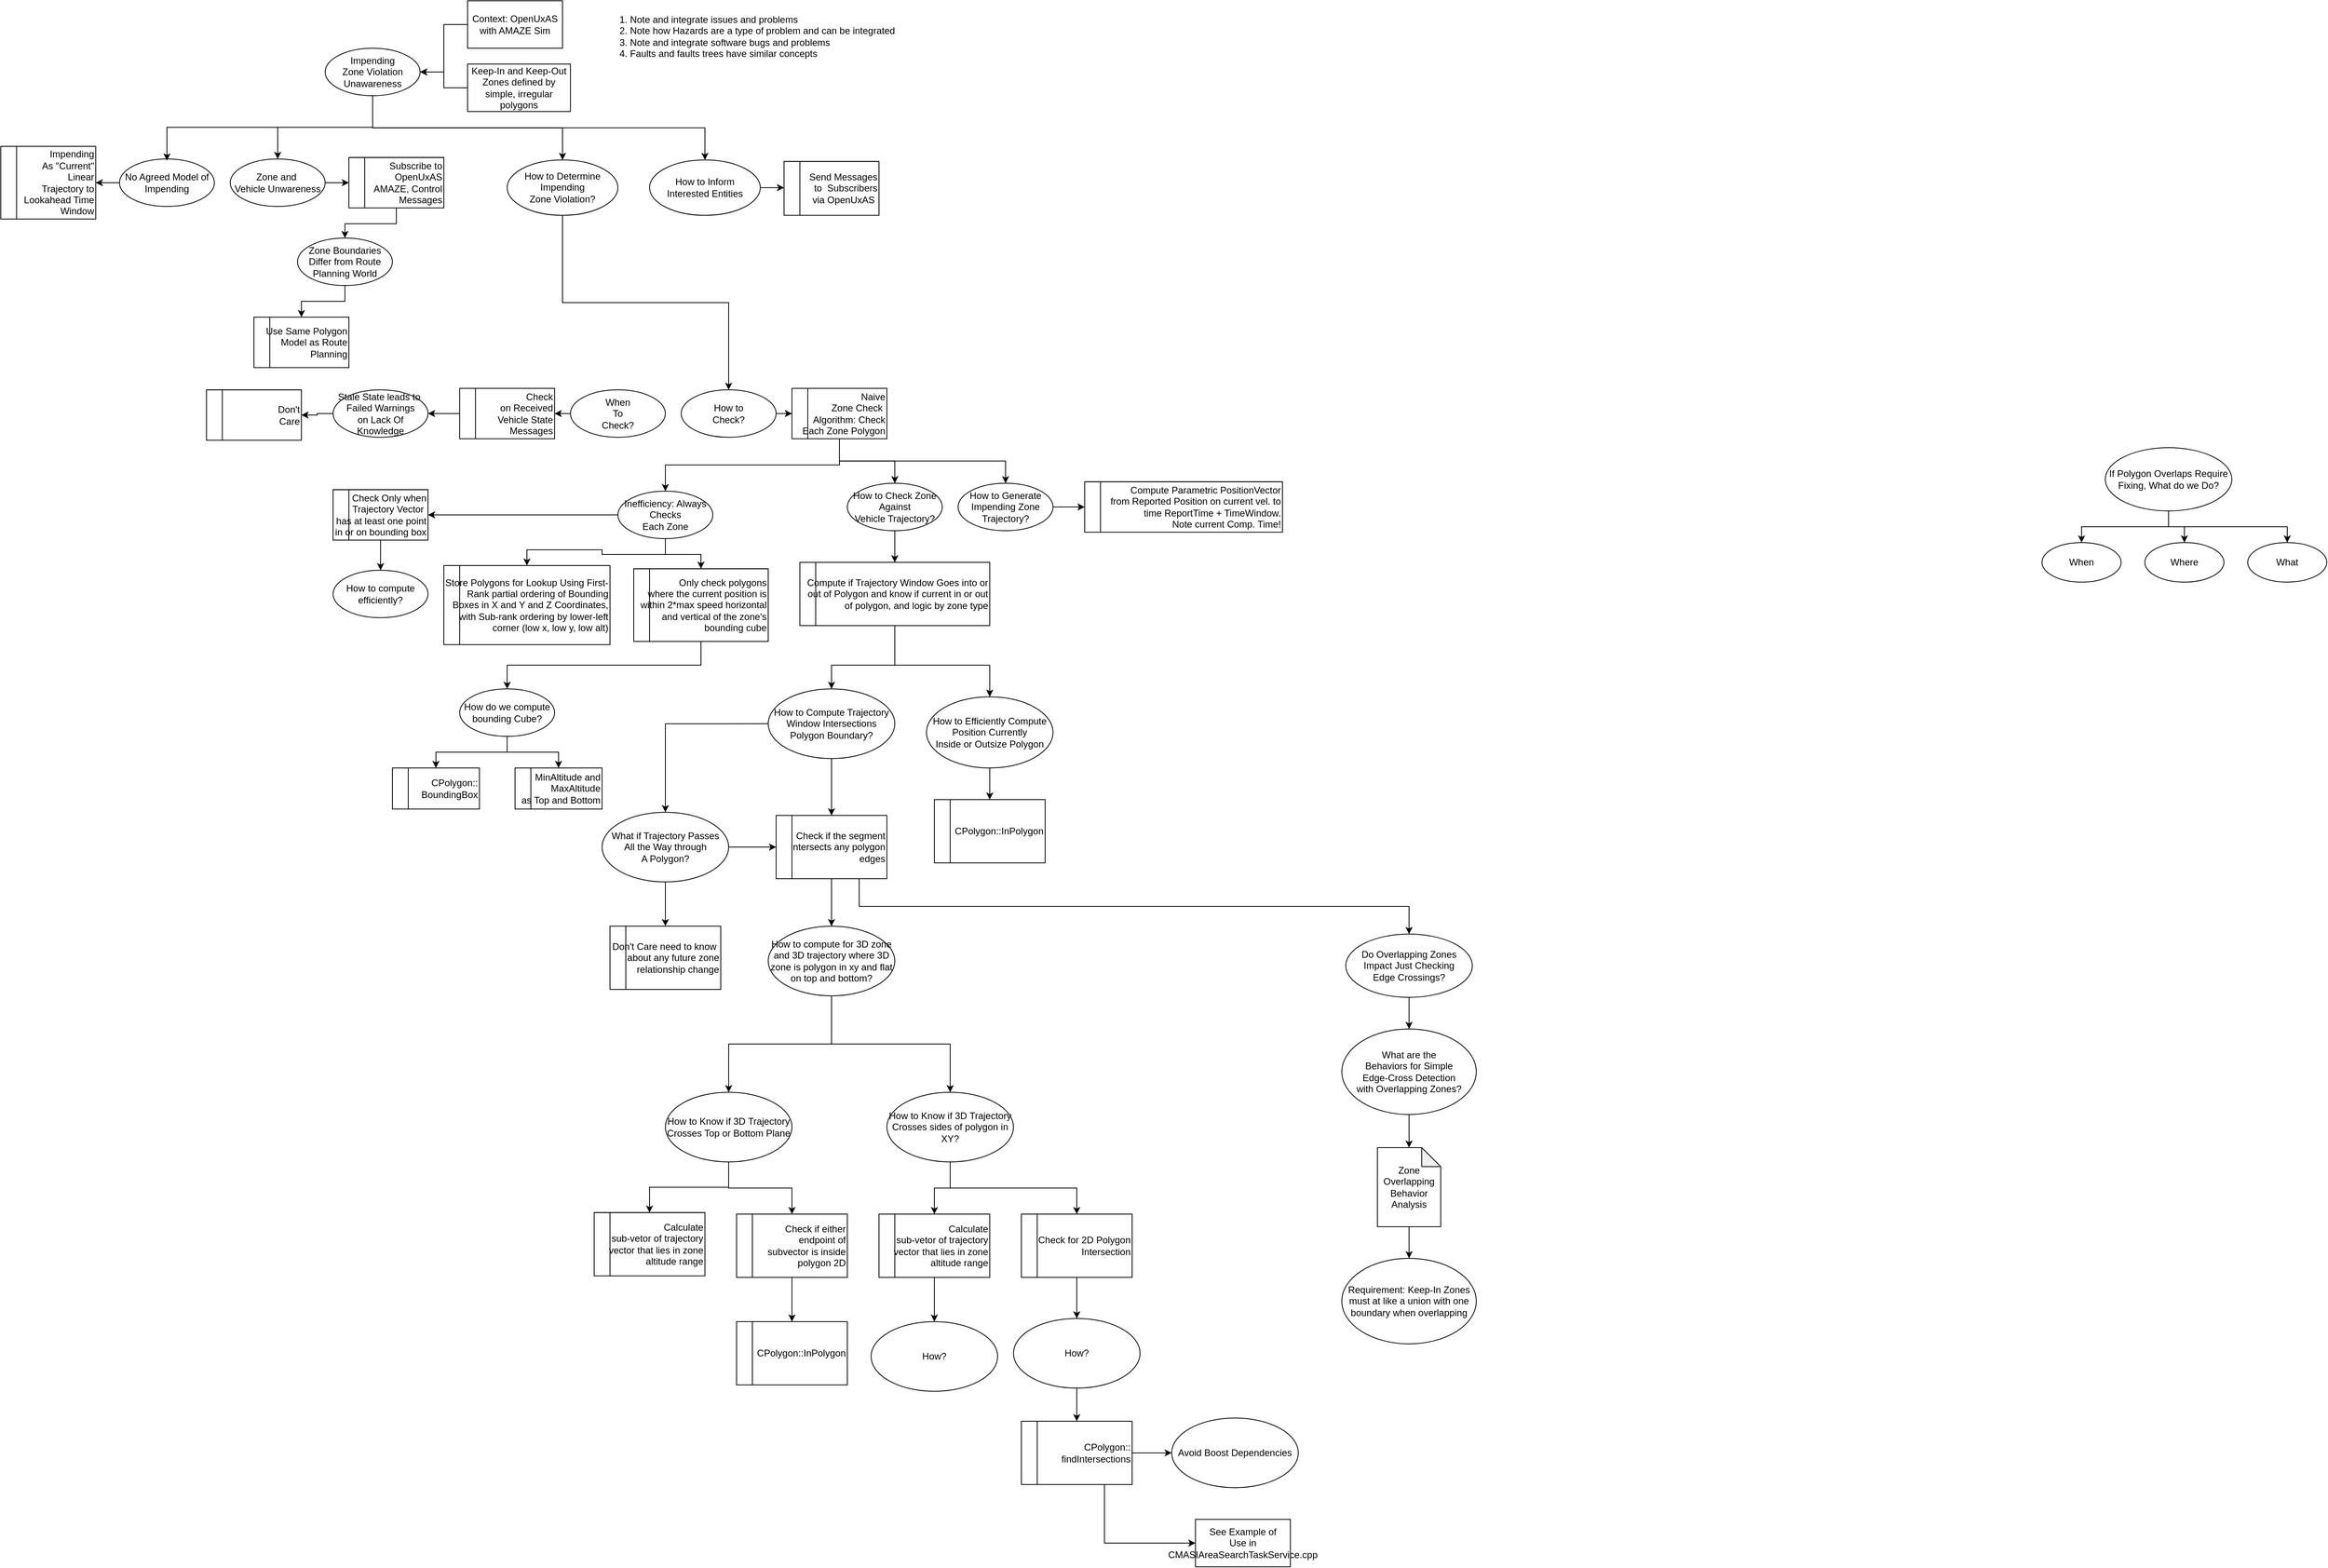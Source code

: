 <mxfile version="23.0.2" type="device">
  <diagram name="Page-1" id="bUUqg679XfmgL5BK57HB">
    <mxGraphModel dx="4400" dy="3060" grid="1" gridSize="10" guides="1" tooltips="1" connect="1" arrows="1" fold="1" page="1" pageScale="1" pageWidth="1600" pageHeight="1200" math="0" shadow="0">
      <root>
        <mxCell id="0" />
        <mxCell id="1" parent="0" />
        <mxCell id="DVeMuobm-aGxhQHQA0kC-29" style="edgeStyle=orthogonalEdgeStyle;rounded=0;orthogonalLoop=1;jettySize=auto;html=1;exitX=0.5;exitY=1;exitDx=0;exitDy=0;" edge="1" parent="1" source="DVeMuobm-aGxhQHQA0kC-1" target="DVeMuobm-aGxhQHQA0kC-4">
          <mxGeometry relative="1" as="geometry" />
        </mxCell>
        <mxCell id="DVeMuobm-aGxhQHQA0kC-30" style="edgeStyle=orthogonalEdgeStyle;rounded=0;orthogonalLoop=1;jettySize=auto;html=1;exitX=0.5;exitY=1;exitDx=0;exitDy=0;entryX=0.5;entryY=0;entryDx=0;entryDy=0;" edge="1" parent="1" source="DVeMuobm-aGxhQHQA0kC-1" target="DVeMuobm-aGxhQHQA0kC-8">
          <mxGeometry relative="1" as="geometry" />
        </mxCell>
        <mxCell id="DVeMuobm-aGxhQHQA0kC-38" style="edgeStyle=orthogonalEdgeStyle;rounded=0;orthogonalLoop=1;jettySize=auto;html=1;exitX=0.5;exitY=1;exitDx=0;exitDy=0;" edge="1" parent="1" source="DVeMuobm-aGxhQHQA0kC-1" target="DVeMuobm-aGxhQHQA0kC-36">
          <mxGeometry relative="1" as="geometry" />
        </mxCell>
        <mxCell id="DVeMuobm-aGxhQHQA0kC-1" value="Impending&lt;br&gt;Zone Violation&lt;br&gt;Unawareness" style="ellipse;whiteSpace=wrap;html=1;" vertex="1" parent="1">
          <mxGeometry x="460" y="140" width="120" height="60" as="geometry" />
        </mxCell>
        <mxCell id="DVeMuobm-aGxhQHQA0kC-109" style="edgeStyle=orthogonalEdgeStyle;rounded=0;orthogonalLoop=1;jettySize=auto;html=1;exitX=0;exitY=0.5;exitDx=0;exitDy=0;entryX=1;entryY=0.5;entryDx=0;entryDy=0;" edge="1" parent="1" source="DVeMuobm-aGxhQHQA0kC-2" target="DVeMuobm-aGxhQHQA0kC-108">
          <mxGeometry relative="1" as="geometry" />
        </mxCell>
        <mxCell id="DVeMuobm-aGxhQHQA0kC-113" style="edgeStyle=orthogonalEdgeStyle;rounded=0;orthogonalLoop=1;jettySize=auto;html=1;exitX=0.5;exitY=1;exitDx=0;exitDy=0;" edge="1" parent="1" source="DVeMuobm-aGxhQHQA0kC-2" target="DVeMuobm-aGxhQHQA0kC-112">
          <mxGeometry relative="1" as="geometry" />
        </mxCell>
        <mxCell id="DVeMuobm-aGxhQHQA0kC-121" style="edgeStyle=orthogonalEdgeStyle;rounded=0;orthogonalLoop=1;jettySize=auto;html=1;exitX=0.5;exitY=1;exitDx=0;exitDy=0;entryX=0.5;entryY=0;entryDx=0;entryDy=0;" edge="1" parent="1" source="DVeMuobm-aGxhQHQA0kC-2" target="DVeMuobm-aGxhQHQA0kC-114">
          <mxGeometry relative="1" as="geometry" />
        </mxCell>
        <mxCell id="DVeMuobm-aGxhQHQA0kC-2" value="Inefficiency: Always Checks&lt;br&gt;Each Zone" style="ellipse;whiteSpace=wrap;html=1;" vertex="1" parent="1">
          <mxGeometry x="830" y="700" width="120" height="60" as="geometry" />
        </mxCell>
        <mxCell id="DVeMuobm-aGxhQHQA0kC-28" style="edgeStyle=orthogonalEdgeStyle;rounded=0;orthogonalLoop=1;jettySize=auto;html=1;exitX=1;exitY=0.5;exitDx=0;exitDy=0;" edge="1" parent="1" source="DVeMuobm-aGxhQHQA0kC-4" target="DVeMuobm-aGxhQHQA0kC-27">
          <mxGeometry relative="1" as="geometry" />
        </mxCell>
        <mxCell id="DVeMuobm-aGxhQHQA0kC-4" value="Zone and&amp;nbsp;&lt;br&gt;Vehicle Unwareness" style="ellipse;whiteSpace=wrap;html=1;" vertex="1" parent="1">
          <mxGeometry x="340" y="280" width="120" height="60" as="geometry" />
        </mxCell>
        <mxCell id="DVeMuobm-aGxhQHQA0kC-35" style="edgeStyle=orthogonalEdgeStyle;rounded=0;orthogonalLoop=1;jettySize=auto;html=1;exitX=0;exitY=0.5;exitDx=0;exitDy=0;entryX=1;entryY=0.5;entryDx=0;entryDy=0;" edge="1" parent="1" source="DVeMuobm-aGxhQHQA0kC-7" target="DVeMuobm-aGxhQHQA0kC-34">
          <mxGeometry relative="1" as="geometry" />
        </mxCell>
        <mxCell id="DVeMuobm-aGxhQHQA0kC-7" value="When&lt;br&gt;To&lt;br&gt;Check?" style="ellipse;whiteSpace=wrap;html=1;" vertex="1" parent="1">
          <mxGeometry x="770" y="571.88" width="120" height="60" as="geometry" />
        </mxCell>
        <mxCell id="DVeMuobm-aGxhQHQA0kC-13" style="edgeStyle=orthogonalEdgeStyle;rounded=0;orthogonalLoop=1;jettySize=auto;html=1;" edge="1" parent="1" source="DVeMuobm-aGxhQHQA0kC-31" target="DVeMuobm-aGxhQHQA0kC-12">
          <mxGeometry relative="1" as="geometry" />
        </mxCell>
        <mxCell id="DVeMuobm-aGxhQHQA0kC-33" style="edgeStyle=orthogonalEdgeStyle;rounded=0;orthogonalLoop=1;jettySize=auto;html=1;exitX=0.5;exitY=1;exitDx=0;exitDy=0;entryX=0.5;entryY=0;entryDx=0;entryDy=0;" edge="1" parent="1" source="DVeMuobm-aGxhQHQA0kC-8" target="DVeMuobm-aGxhQHQA0kC-31">
          <mxGeometry relative="1" as="geometry">
            <mxPoint x="840" y="383" as="targetPoint" />
          </mxGeometry>
        </mxCell>
        <mxCell id="DVeMuobm-aGxhQHQA0kC-8" value="How to Determine&lt;br&gt;Impending&lt;br&gt;Zone Violation?" style="ellipse;whiteSpace=wrap;html=1;" vertex="1" parent="1">
          <mxGeometry x="690" y="281.25" width="140" height="70" as="geometry" />
        </mxCell>
        <mxCell id="DVeMuobm-aGxhQHQA0kC-26" style="edgeStyle=orthogonalEdgeStyle;rounded=0;orthogonalLoop=1;jettySize=auto;html=1;exitX=0;exitY=0.5;exitDx=0;exitDy=0;entryX=1;entryY=0.5;entryDx=0;entryDy=0;" edge="1" parent="1" source="DVeMuobm-aGxhQHQA0kC-9" target="DVeMuobm-aGxhQHQA0kC-23">
          <mxGeometry relative="1" as="geometry" />
        </mxCell>
        <mxCell id="DVeMuobm-aGxhQHQA0kC-9" value="No Agreed Model of Impending" style="ellipse;whiteSpace=wrap;html=1;" vertex="1" parent="1">
          <mxGeometry x="200" y="280" width="120" height="60" as="geometry" />
        </mxCell>
        <mxCell id="DVeMuobm-aGxhQHQA0kC-17" style="edgeStyle=orthogonalEdgeStyle;rounded=0;orthogonalLoop=1;jettySize=auto;html=1;exitX=0.5;exitY=1;exitDx=0;exitDy=0;" edge="1" parent="1" source="DVeMuobm-aGxhQHQA0kC-12" target="DVeMuobm-aGxhQHQA0kC-2">
          <mxGeometry relative="1" as="geometry">
            <mxPoint x="1080" y="670" as="sourcePoint" />
          </mxGeometry>
        </mxCell>
        <mxCell id="DVeMuobm-aGxhQHQA0kC-45" style="edgeStyle=orthogonalEdgeStyle;rounded=0;orthogonalLoop=1;jettySize=auto;html=1;exitX=0.5;exitY=1;exitDx=0;exitDy=0;" edge="1" parent="1" source="DVeMuobm-aGxhQHQA0kC-12" target="DVeMuobm-aGxhQHQA0kC-44">
          <mxGeometry relative="1" as="geometry" />
        </mxCell>
        <mxCell id="DVeMuobm-aGxhQHQA0kC-52" style="edgeStyle=orthogonalEdgeStyle;rounded=0;orthogonalLoop=1;jettySize=auto;html=1;exitX=0.5;exitY=1;exitDx=0;exitDy=0;" edge="1" parent="1" source="DVeMuobm-aGxhQHQA0kC-12" target="DVeMuobm-aGxhQHQA0kC-49">
          <mxGeometry relative="1" as="geometry" />
        </mxCell>
        <mxCell id="DVeMuobm-aGxhQHQA0kC-12" value="Naive&lt;br&gt;Zone Check&amp;nbsp;&lt;br&gt;Algorithm: Check Each Zone Polygon" style="shape=internalStorage;whiteSpace=wrap;html=1;backgroundOutline=1;dx=20;dy=0;align=right;" vertex="1" parent="1">
          <mxGeometry x="1050" y="570" width="120" height="63.75" as="geometry" />
        </mxCell>
        <mxCell id="DVeMuobm-aGxhQHQA0kC-18" style="edgeStyle=orthogonalEdgeStyle;rounded=0;orthogonalLoop=1;jettySize=auto;html=1;exitX=0.5;exitY=1;exitDx=0;exitDy=0;entryX=0.5;entryY=0.033;entryDx=0;entryDy=0;entryPerimeter=0;" edge="1" parent="1" source="DVeMuobm-aGxhQHQA0kC-1" target="DVeMuobm-aGxhQHQA0kC-9">
          <mxGeometry relative="1" as="geometry" />
        </mxCell>
        <mxCell id="DVeMuobm-aGxhQHQA0kC-23" value="Impending&lt;br&gt;As &quot;Current&quot;&lt;br&gt;Linear&lt;br&gt;Trajectory to Lookahead Time Window" style="shape=internalStorage;whiteSpace=wrap;html=1;backgroundOutline=1;dx=20;dy=0;align=right;" vertex="1" parent="1">
          <mxGeometry x="50" y="264.06" width="120" height="91.88" as="geometry" />
        </mxCell>
        <mxCell id="DVeMuobm-aGxhQHQA0kC-27" value="Subscribe to&lt;br&gt;OpenUxAS&lt;br&gt;AMAZE, Control Messages" style="shape=internalStorage;whiteSpace=wrap;html=1;backgroundOutline=1;dx=20;dy=0;align=right;" vertex="1" parent="1">
          <mxGeometry x="490" y="278.13" width="120" height="63.75" as="geometry" />
        </mxCell>
        <mxCell id="DVeMuobm-aGxhQHQA0kC-31" value="How to&lt;br&gt;Check?" style="ellipse;whiteSpace=wrap;html=1;" vertex="1" parent="1">
          <mxGeometry x="910" y="571.88" width="120" height="60" as="geometry" />
        </mxCell>
        <mxCell id="DVeMuobm-aGxhQHQA0kC-123" style="edgeStyle=orthogonalEdgeStyle;rounded=0;orthogonalLoop=1;jettySize=auto;html=1;exitX=0;exitY=0.5;exitDx=0;exitDy=0;" edge="1" parent="1" source="DVeMuobm-aGxhQHQA0kC-34" target="DVeMuobm-aGxhQHQA0kC-122">
          <mxGeometry relative="1" as="geometry" />
        </mxCell>
        <mxCell id="DVeMuobm-aGxhQHQA0kC-34" value="Check&lt;br&gt;on Received&lt;br&gt;Vehicle State&lt;br&gt;Messages" style="shape=internalStorage;whiteSpace=wrap;html=1;backgroundOutline=1;dx=20;dy=0;align=right;" vertex="1" parent="1">
          <mxGeometry x="630" y="570" width="120" height="63.75" as="geometry" />
        </mxCell>
        <mxCell id="DVeMuobm-aGxhQHQA0kC-43" style="edgeStyle=orthogonalEdgeStyle;rounded=0;orthogonalLoop=1;jettySize=auto;html=1;exitX=1;exitY=0.5;exitDx=0;exitDy=0;entryX=0;entryY=0.5;entryDx=0;entryDy=0;" edge="1" parent="1" source="DVeMuobm-aGxhQHQA0kC-36" target="DVeMuobm-aGxhQHQA0kC-41">
          <mxGeometry relative="1" as="geometry" />
        </mxCell>
        <mxCell id="DVeMuobm-aGxhQHQA0kC-36" value="How to Inform &lt;br&gt;Interested Entities" style="ellipse;whiteSpace=wrap;html=1;" vertex="1" parent="1">
          <mxGeometry x="870" y="281.25" width="140" height="70" as="geometry" />
        </mxCell>
        <mxCell id="DVeMuobm-aGxhQHQA0kC-40" style="edgeStyle=orthogonalEdgeStyle;rounded=0;orthogonalLoop=1;jettySize=auto;html=1;exitX=0;exitY=0.5;exitDx=0;exitDy=0;" edge="1" parent="1" source="DVeMuobm-aGxhQHQA0kC-39" target="DVeMuobm-aGxhQHQA0kC-1">
          <mxGeometry relative="1" as="geometry" />
        </mxCell>
        <mxCell id="DVeMuobm-aGxhQHQA0kC-39" value="Context: OpenUxAS&lt;br&gt;with AMAZE Sim" style="rounded=0;whiteSpace=wrap;html=1;" vertex="1" parent="1">
          <mxGeometry x="640" y="80" width="120" height="60" as="geometry" />
        </mxCell>
        <mxCell id="DVeMuobm-aGxhQHQA0kC-41" value="Send Messages&lt;br&gt;to&amp;nbsp; Subscribers&lt;br&gt;via OpenUxAS&amp;nbsp;" style="shape=internalStorage;whiteSpace=wrap;html=1;backgroundOutline=1;dx=20;dy=0;align=right;" vertex="1" parent="1">
          <mxGeometry x="1040" y="283.12" width="120" height="68.13" as="geometry" />
        </mxCell>
        <mxCell id="DVeMuobm-aGxhQHQA0kC-58" style="edgeStyle=orthogonalEdgeStyle;rounded=0;orthogonalLoop=1;jettySize=auto;html=1;exitX=0.5;exitY=1;exitDx=0;exitDy=0;entryX=0.5;entryY=0;entryDx=0;entryDy=0;" edge="1" parent="1" source="DVeMuobm-aGxhQHQA0kC-44" target="DVeMuobm-aGxhQHQA0kC-56">
          <mxGeometry relative="1" as="geometry" />
        </mxCell>
        <mxCell id="DVeMuobm-aGxhQHQA0kC-44" value="How to Check Zone Against&lt;br&gt;Vehicle Trajectory?" style="ellipse;whiteSpace=wrap;html=1;" vertex="1" parent="1">
          <mxGeometry x="1120" y="690" width="120" height="60" as="geometry" />
        </mxCell>
        <mxCell id="DVeMuobm-aGxhQHQA0kC-48" style="edgeStyle=orthogonalEdgeStyle;rounded=0;orthogonalLoop=1;jettySize=auto;html=1;exitX=0;exitY=0.5;exitDx=0;exitDy=0;entryX=1;entryY=0.5;entryDx=0;entryDy=0;" edge="1" parent="1" source="DVeMuobm-aGxhQHQA0kC-47" target="DVeMuobm-aGxhQHQA0kC-1">
          <mxGeometry relative="1" as="geometry" />
        </mxCell>
        <mxCell id="DVeMuobm-aGxhQHQA0kC-47" value="Keep-In and Keep-Out Zones defined by simple, irregular polygons" style="rounded=0;whiteSpace=wrap;html=1;" vertex="1" parent="1">
          <mxGeometry x="640" y="160" width="130" height="60" as="geometry" />
        </mxCell>
        <mxCell id="DVeMuobm-aGxhQHQA0kC-51" style="edgeStyle=orthogonalEdgeStyle;rounded=0;orthogonalLoop=1;jettySize=auto;html=1;exitX=1;exitY=0.5;exitDx=0;exitDy=0;entryX=0;entryY=0.5;entryDx=0;entryDy=0;" edge="1" parent="1" source="DVeMuobm-aGxhQHQA0kC-49" target="DVeMuobm-aGxhQHQA0kC-50">
          <mxGeometry relative="1" as="geometry" />
        </mxCell>
        <mxCell id="DVeMuobm-aGxhQHQA0kC-49" value="How to Generate Impending Zone Trajectory?" style="ellipse;whiteSpace=wrap;html=1;" vertex="1" parent="1">
          <mxGeometry x="1260" y="690" width="120" height="60" as="geometry" />
        </mxCell>
        <mxCell id="DVeMuobm-aGxhQHQA0kC-50" value="Compute Parametric PositionVector &lt;br&gt;from Reported Position on current vel. to &lt;br&gt;time ReportTime + TimeWindow.&lt;br&gt;Note current Comp. Time!" style="shape=internalStorage;whiteSpace=wrap;html=1;backgroundOutline=1;dx=20;dy=0;align=right;" vertex="1" parent="1">
          <mxGeometry x="1420" y="688.13" width="250" height="63.75" as="geometry" />
        </mxCell>
        <mxCell id="DVeMuobm-aGxhQHQA0kC-54" value="1. Note and integrate issues and problems&lt;br&gt;2. Note how Hazards are a type of problem and can be integrated&lt;br&gt;3. Note and integrate software bugs and problems&lt;br&gt;4. Faults and faults trees have similar concepts" style="text;html=1;strokeColor=none;fillColor=none;align=left;verticalAlign=middle;whiteSpace=wrap;rounded=0;" vertex="1" parent="1">
          <mxGeometry x="830" y="110" width="360" height="30" as="geometry" />
        </mxCell>
        <mxCell id="DVeMuobm-aGxhQHQA0kC-60" style="edgeStyle=orthogonalEdgeStyle;rounded=0;orthogonalLoop=1;jettySize=auto;html=1;exitX=0.5;exitY=1;exitDx=0;exitDy=0;entryX=0.5;entryY=0;entryDx=0;entryDy=0;" edge="1" parent="1" source="DVeMuobm-aGxhQHQA0kC-56" target="DVeMuobm-aGxhQHQA0kC-57">
          <mxGeometry relative="1" as="geometry">
            <mxPoint x="1180" y="900" as="sourcePoint" />
            <Array as="points">
              <mxPoint x="1180" y="920" />
              <mxPoint x="1100" y="920" />
            </Array>
          </mxGeometry>
        </mxCell>
        <mxCell id="DVeMuobm-aGxhQHQA0kC-61" style="edgeStyle=orthogonalEdgeStyle;rounded=0;orthogonalLoop=1;jettySize=auto;html=1;exitX=0.5;exitY=1;exitDx=0;exitDy=0;entryX=0.5;entryY=0;entryDx=0;entryDy=0;" edge="1" parent="1" source="DVeMuobm-aGxhQHQA0kC-56" target="DVeMuobm-aGxhQHQA0kC-59">
          <mxGeometry relative="1" as="geometry">
            <mxPoint x="1180" y="900" as="sourcePoint" />
            <Array as="points">
              <mxPoint x="1180" y="920" />
              <mxPoint x="1300" y="920" />
            </Array>
          </mxGeometry>
        </mxCell>
        <mxCell id="DVeMuobm-aGxhQHQA0kC-56" value="Compute if Trajectory Window Goes into or out of Polygon and know if current in or out of polygon, and logic by zone type" style="shape=internalStorage;whiteSpace=wrap;html=1;backgroundOutline=1;dx=20;dy=0;align=right;" vertex="1" parent="1">
          <mxGeometry x="1060" y="790" width="240" height="80" as="geometry" />
        </mxCell>
        <mxCell id="DVeMuobm-aGxhQHQA0kC-66" style="edgeStyle=orthogonalEdgeStyle;rounded=0;orthogonalLoop=1;jettySize=auto;html=1;exitX=0.5;exitY=1;exitDx=0;exitDy=0;" edge="1" parent="1" source="DVeMuobm-aGxhQHQA0kC-57" target="DVeMuobm-aGxhQHQA0kC-62">
          <mxGeometry relative="1" as="geometry" />
        </mxCell>
        <mxCell id="DVeMuobm-aGxhQHQA0kC-68" style="edgeStyle=orthogonalEdgeStyle;rounded=0;orthogonalLoop=1;jettySize=auto;html=1;exitX=0;exitY=0.5;exitDx=0;exitDy=0;" edge="1" parent="1" source="DVeMuobm-aGxhQHQA0kC-57" target="DVeMuobm-aGxhQHQA0kC-67">
          <mxGeometry relative="1" as="geometry" />
        </mxCell>
        <mxCell id="DVeMuobm-aGxhQHQA0kC-57" value="How to Compute Trajectory Window Intersections Polygon Boundary?" style="ellipse;whiteSpace=wrap;html=1;" vertex="1" parent="1">
          <mxGeometry x="1020" y="950" width="160" height="88.12" as="geometry" />
        </mxCell>
        <mxCell id="DVeMuobm-aGxhQHQA0kC-64" style="edgeStyle=orthogonalEdgeStyle;rounded=0;orthogonalLoop=1;jettySize=auto;html=1;exitX=0.5;exitY=1;exitDx=0;exitDy=0;entryX=0.5;entryY=0;entryDx=0;entryDy=0;" edge="1" parent="1" source="DVeMuobm-aGxhQHQA0kC-59" target="DVeMuobm-aGxhQHQA0kC-103">
          <mxGeometry relative="1" as="geometry">
            <mxPoint x="1485" y="1135.94" as="targetPoint" />
          </mxGeometry>
        </mxCell>
        <mxCell id="DVeMuobm-aGxhQHQA0kC-59" value="How to Efficiently Compute&lt;br&gt;Position Currently&lt;br&gt;Inside or Outsize Polygon" style="ellipse;whiteSpace=wrap;html=1;" vertex="1" parent="1">
          <mxGeometry x="1220" y="960" width="160" height="90" as="geometry" />
        </mxCell>
        <mxCell id="DVeMuobm-aGxhQHQA0kC-134" style="edgeStyle=orthogonalEdgeStyle;rounded=0;orthogonalLoop=1;jettySize=auto;html=1;exitX=0.75;exitY=1;exitDx=0;exitDy=0;" edge="1" parent="1" source="DVeMuobm-aGxhQHQA0kC-62" target="DVeMuobm-aGxhQHQA0kC-133">
          <mxGeometry relative="1" as="geometry" />
        </mxCell>
        <mxCell id="DVeMuobm-aGxhQHQA0kC-62" value="Check if the segment intersects any polygon edges" style="shape=internalStorage;whiteSpace=wrap;html=1;backgroundOutline=1;dx=20;dy=0;align=right;" vertex="1" parent="1">
          <mxGeometry x="1030" y="1110" width="140" height="80" as="geometry" />
        </mxCell>
        <mxCell id="DVeMuobm-aGxhQHQA0kC-70" style="edgeStyle=orthogonalEdgeStyle;rounded=0;orthogonalLoop=1;jettySize=auto;html=1;exitX=1;exitY=0.5;exitDx=0;exitDy=0;entryX=0;entryY=0.5;entryDx=0;entryDy=0;" edge="1" parent="1" source="DVeMuobm-aGxhQHQA0kC-67" target="DVeMuobm-aGxhQHQA0kC-62">
          <mxGeometry relative="1" as="geometry" />
        </mxCell>
        <mxCell id="DVeMuobm-aGxhQHQA0kC-73" style="edgeStyle=orthogonalEdgeStyle;rounded=0;orthogonalLoop=1;jettySize=auto;html=1;exitX=0.5;exitY=1;exitDx=0;exitDy=0;" edge="1" parent="1" source="DVeMuobm-aGxhQHQA0kC-67" target="DVeMuobm-aGxhQHQA0kC-72">
          <mxGeometry relative="1" as="geometry" />
        </mxCell>
        <mxCell id="DVeMuobm-aGxhQHQA0kC-67" value="What if Trajectory Passes&lt;br&gt;All the Way through&lt;br&gt;A Polygon?" style="ellipse;whiteSpace=wrap;html=1;" vertex="1" parent="1">
          <mxGeometry x="810" y="1105.94" width="160" height="88.12" as="geometry" />
        </mxCell>
        <mxCell id="DVeMuobm-aGxhQHQA0kC-72" value="Don&#39;t Care need to know&amp;nbsp;&lt;br&gt;about any future zone relationship change" style="shape=internalStorage;whiteSpace=wrap;html=1;backgroundOutline=1;dx=20;dy=0;align=right;" vertex="1" parent="1">
          <mxGeometry x="820" y="1250" width="140" height="80" as="geometry" />
        </mxCell>
        <mxCell id="DVeMuobm-aGxhQHQA0kC-77" style="edgeStyle=orthogonalEdgeStyle;rounded=0;orthogonalLoop=1;jettySize=auto;html=1;exitX=0.5;exitY=1;exitDx=0;exitDy=0;" edge="1" parent="1" target="DVeMuobm-aGxhQHQA0kC-75">
          <mxGeometry relative="1" as="geometry">
            <mxPoint x="870" y="1180.0" as="sourcePoint" />
          </mxGeometry>
        </mxCell>
        <mxCell id="DVeMuobm-aGxhQHQA0kC-79" style="edgeStyle=orthogonalEdgeStyle;rounded=0;orthogonalLoop=1;jettySize=auto;html=1;exitX=0.5;exitY=1;exitDx=0;exitDy=0;entryX=0.5;entryY=0;entryDx=0;entryDy=0;" edge="1" parent="1" source="DVeMuobm-aGxhQHQA0kC-75">
          <mxGeometry relative="1" as="geometry">
            <mxPoint x="870" y="1380" as="targetPoint" />
          </mxGeometry>
        </mxCell>
        <mxCell id="DVeMuobm-aGxhQHQA0kC-83" style="edgeStyle=orthogonalEdgeStyle;rounded=0;orthogonalLoop=1;jettySize=auto;html=1;exitX=0.5;exitY=1;exitDx=0;exitDy=0;" edge="1" parent="1" source="DVeMuobm-aGxhQHQA0kC-62" target="DVeMuobm-aGxhQHQA0kC-82">
          <mxGeometry relative="1" as="geometry" />
        </mxCell>
        <mxCell id="DVeMuobm-aGxhQHQA0kC-85" style="edgeStyle=orthogonalEdgeStyle;rounded=0;orthogonalLoop=1;jettySize=auto;html=1;exitX=0.5;exitY=1;exitDx=0;exitDy=0;entryX=0.5;entryY=0;entryDx=0;entryDy=0;" edge="1" parent="1" source="DVeMuobm-aGxhQHQA0kC-90" target="DVeMuobm-aGxhQHQA0kC-86">
          <mxGeometry relative="1" as="geometry" />
        </mxCell>
        <mxCell id="DVeMuobm-aGxhQHQA0kC-93" style="edgeStyle=orthogonalEdgeStyle;rounded=0;orthogonalLoop=1;jettySize=auto;html=1;exitX=0.5;exitY=1;exitDx=0;exitDy=0;entryX=0.5;entryY=0;entryDx=0;entryDy=0;" edge="1" parent="1" source="DVeMuobm-aGxhQHQA0kC-82" target="DVeMuobm-aGxhQHQA0kC-90">
          <mxGeometry relative="1" as="geometry" />
        </mxCell>
        <mxCell id="DVeMuobm-aGxhQHQA0kC-94" style="edgeStyle=orthogonalEdgeStyle;rounded=0;orthogonalLoop=1;jettySize=auto;html=1;exitX=0.5;exitY=1;exitDx=0;exitDy=0;entryX=0.5;entryY=0;entryDx=0;entryDy=0;" edge="1" parent="1" source="DVeMuobm-aGxhQHQA0kC-82" target="DVeMuobm-aGxhQHQA0kC-92">
          <mxGeometry relative="1" as="geometry" />
        </mxCell>
        <mxCell id="DVeMuobm-aGxhQHQA0kC-82" value="How to compute for 3D zone and 3D trajectory where 3D zone is polygon in xy and flat on top and bottom?" style="ellipse;whiteSpace=wrap;html=1;" vertex="1" parent="1">
          <mxGeometry x="1020" y="1250" width="160" height="88.12" as="geometry" />
        </mxCell>
        <mxCell id="DVeMuobm-aGxhQHQA0kC-86" value="Calculate &lt;br&gt;sub-vetor of trajectory vector that lies in zone altitude range" style="shape=internalStorage;whiteSpace=wrap;html=1;backgroundOutline=1;dx=20;dy=0;align=right;" vertex="1" parent="1">
          <mxGeometry x="800" y="1612.18" width="140" height="80" as="geometry" />
        </mxCell>
        <mxCell id="DVeMuobm-aGxhQHQA0kC-105" style="edgeStyle=orthogonalEdgeStyle;rounded=0;orthogonalLoop=1;jettySize=auto;html=1;exitX=0.5;exitY=1;exitDx=0;exitDy=0;" edge="1" parent="1" source="DVeMuobm-aGxhQHQA0kC-88" target="DVeMuobm-aGxhQHQA0kC-104">
          <mxGeometry relative="1" as="geometry" />
        </mxCell>
        <mxCell id="DVeMuobm-aGxhQHQA0kC-88" value="Check if either &lt;br&gt;endpoint of &lt;br&gt;subvector is inside polygon 2D" style="shape=internalStorage;whiteSpace=wrap;html=1;backgroundOutline=1;dx=20;dy=0;align=right;" vertex="1" parent="1">
          <mxGeometry x="980" y="1614.06" width="140" height="80" as="geometry" />
        </mxCell>
        <mxCell id="DVeMuobm-aGxhQHQA0kC-91" style="edgeStyle=orthogonalEdgeStyle;rounded=0;orthogonalLoop=1;jettySize=auto;html=1;exitX=0.5;exitY=1;exitDx=0;exitDy=0;" edge="1" parent="1" source="DVeMuobm-aGxhQHQA0kC-90" target="DVeMuobm-aGxhQHQA0kC-88">
          <mxGeometry relative="1" as="geometry" />
        </mxCell>
        <mxCell id="DVeMuobm-aGxhQHQA0kC-90" value="How to Know if 3D Trajectory Crosses Top or Bottom Plane" style="ellipse;whiteSpace=wrap;html=1;" vertex="1" parent="1">
          <mxGeometry x="890" y="1460" width="160" height="88.12" as="geometry" />
        </mxCell>
        <mxCell id="DVeMuobm-aGxhQHQA0kC-99" style="edgeStyle=orthogonalEdgeStyle;rounded=0;orthogonalLoop=1;jettySize=auto;html=1;exitX=0.5;exitY=1;exitDx=0;exitDy=0;" edge="1" parent="1" source="DVeMuobm-aGxhQHQA0kC-92" target="DVeMuobm-aGxhQHQA0kC-95">
          <mxGeometry relative="1" as="geometry" />
        </mxCell>
        <mxCell id="DVeMuobm-aGxhQHQA0kC-100" style="edgeStyle=orthogonalEdgeStyle;rounded=0;orthogonalLoop=1;jettySize=auto;html=1;exitX=0.5;exitY=1;exitDx=0;exitDy=0;entryX=0.5;entryY=0;entryDx=0;entryDy=0;" edge="1" parent="1" source="DVeMuobm-aGxhQHQA0kC-92" target="DVeMuobm-aGxhQHQA0kC-96">
          <mxGeometry relative="1" as="geometry" />
        </mxCell>
        <mxCell id="DVeMuobm-aGxhQHQA0kC-92" value="How to Know if 3D Trajectory Crosses sides of polygon in XY?" style="ellipse;whiteSpace=wrap;html=1;" vertex="1" parent="1">
          <mxGeometry x="1170" y="1460" width="160" height="88.12" as="geometry" />
        </mxCell>
        <mxCell id="DVeMuobm-aGxhQHQA0kC-107" style="edgeStyle=orthogonalEdgeStyle;rounded=0;orthogonalLoop=1;jettySize=auto;html=1;exitX=0.5;exitY=1;exitDx=0;exitDy=0;" edge="1" parent="1" source="DVeMuobm-aGxhQHQA0kC-95" target="DVeMuobm-aGxhQHQA0kC-106">
          <mxGeometry relative="1" as="geometry" />
        </mxCell>
        <mxCell id="DVeMuobm-aGxhQHQA0kC-95" value="Calculate &lt;br&gt;sub-vetor of trajectory vector that lies in zone altitude range" style="shape=internalStorage;whiteSpace=wrap;html=1;backgroundOutline=1;dx=20;dy=0;align=right;" vertex="1" parent="1">
          <mxGeometry x="1160" y="1614.06" width="140" height="80" as="geometry" />
        </mxCell>
        <mxCell id="DVeMuobm-aGxhQHQA0kC-101" style="edgeStyle=orthogonalEdgeStyle;rounded=0;orthogonalLoop=1;jettySize=auto;html=1;exitX=0.5;exitY=1;exitDx=0;exitDy=0;" edge="1" parent="1" source="DVeMuobm-aGxhQHQA0kC-96" target="DVeMuobm-aGxhQHQA0kC-97">
          <mxGeometry relative="1" as="geometry" />
        </mxCell>
        <mxCell id="DVeMuobm-aGxhQHQA0kC-96" value="Check for 2D Polygon Intersection" style="shape=internalStorage;whiteSpace=wrap;html=1;backgroundOutline=1;dx=20;dy=0;align=right;" vertex="1" parent="1">
          <mxGeometry x="1340" y="1614.06" width="140" height="80" as="geometry" />
        </mxCell>
        <mxCell id="DVeMuobm-aGxhQHQA0kC-102" style="edgeStyle=orthogonalEdgeStyle;rounded=0;orthogonalLoop=1;jettySize=auto;html=1;exitX=0.5;exitY=1;exitDx=0;exitDy=0;entryX=0.5;entryY=0;entryDx=0;entryDy=0;" edge="1" parent="1" source="DVeMuobm-aGxhQHQA0kC-97" target="DVeMuobm-aGxhQHQA0kC-98">
          <mxGeometry relative="1" as="geometry" />
        </mxCell>
        <mxCell id="DVeMuobm-aGxhQHQA0kC-97" value="How?" style="ellipse;whiteSpace=wrap;html=1;" vertex="1" parent="1">
          <mxGeometry x="1330" y="1745.94" width="160" height="88.12" as="geometry" />
        </mxCell>
        <mxCell id="DVeMuobm-aGxhQHQA0kC-130" style="edgeStyle=orthogonalEdgeStyle;rounded=0;orthogonalLoop=1;jettySize=auto;html=1;exitX=1;exitY=0.5;exitDx=0;exitDy=0;entryX=0;entryY=0.5;entryDx=0;entryDy=0;" edge="1" parent="1" source="DVeMuobm-aGxhQHQA0kC-98" target="DVeMuobm-aGxhQHQA0kC-129">
          <mxGeometry relative="1" as="geometry" />
        </mxCell>
        <mxCell id="DVeMuobm-aGxhQHQA0kC-132" style="edgeStyle=orthogonalEdgeStyle;rounded=0;orthogonalLoop=1;jettySize=auto;html=1;exitX=0.75;exitY=1;exitDx=0;exitDy=0;entryX=0;entryY=0.5;entryDx=0;entryDy=0;" edge="1" parent="1" source="DVeMuobm-aGxhQHQA0kC-98" target="DVeMuobm-aGxhQHQA0kC-131">
          <mxGeometry relative="1" as="geometry" />
        </mxCell>
        <mxCell id="DVeMuobm-aGxhQHQA0kC-98" value="CPolygon::&lt;br&gt;findIntersections" style="shape=internalStorage;whiteSpace=wrap;html=1;backgroundOutline=1;dx=20;dy=0;align=right;" vertex="1" parent="1">
          <mxGeometry x="1340" y="1875.94" width="140" height="80" as="geometry" />
        </mxCell>
        <mxCell id="DVeMuobm-aGxhQHQA0kC-103" value="CPolygon::InPolygon" style="shape=internalStorage;whiteSpace=wrap;html=1;backgroundOutline=1;dx=20;dy=0;align=right;" vertex="1" parent="1">
          <mxGeometry x="1230" y="1090" width="140" height="80" as="geometry" />
        </mxCell>
        <mxCell id="DVeMuobm-aGxhQHQA0kC-104" value="CPolygon::InPolygon" style="shape=internalStorage;whiteSpace=wrap;html=1;backgroundOutline=1;dx=20;dy=0;align=right;" vertex="1" parent="1">
          <mxGeometry x="980" y="1750" width="140" height="80" as="geometry" />
        </mxCell>
        <mxCell id="DVeMuobm-aGxhQHQA0kC-106" value="How?" style="ellipse;whiteSpace=wrap;html=1;" vertex="1" parent="1">
          <mxGeometry x="1150" y="1750" width="160" height="88.12" as="geometry" />
        </mxCell>
        <mxCell id="DVeMuobm-aGxhQHQA0kC-111" style="edgeStyle=orthogonalEdgeStyle;rounded=0;orthogonalLoop=1;jettySize=auto;html=1;exitX=0.5;exitY=1;exitDx=0;exitDy=0;" edge="1" parent="1" source="DVeMuobm-aGxhQHQA0kC-108" target="DVeMuobm-aGxhQHQA0kC-110">
          <mxGeometry relative="1" as="geometry" />
        </mxCell>
        <mxCell id="DVeMuobm-aGxhQHQA0kC-108" value="Check Only when Trajectory Vector&amp;nbsp;&lt;br&gt;has at least one point in or on bounding box" style="shape=internalStorage;whiteSpace=wrap;html=1;backgroundOutline=1;dx=20;dy=0;align=right;" vertex="1" parent="1">
          <mxGeometry x="470" y="698.12" width="120" height="63.75" as="geometry" />
        </mxCell>
        <mxCell id="DVeMuobm-aGxhQHQA0kC-110" value="How to compute&lt;br&gt;efficiently?" style="ellipse;whiteSpace=wrap;html=1;" vertex="1" parent="1">
          <mxGeometry x="470" y="800" width="120" height="60" as="geometry" />
        </mxCell>
        <mxCell id="DVeMuobm-aGxhQHQA0kC-116" style="edgeStyle=orthogonalEdgeStyle;rounded=0;orthogonalLoop=1;jettySize=auto;html=1;exitX=0.5;exitY=1;exitDx=0;exitDy=0;entryX=0.5;entryY=0;entryDx=0;entryDy=0;" edge="1" parent="1" source="DVeMuobm-aGxhQHQA0kC-112" target="DVeMuobm-aGxhQHQA0kC-115">
          <mxGeometry relative="1" as="geometry" />
        </mxCell>
        <mxCell id="DVeMuobm-aGxhQHQA0kC-112" value="Only check polygons&lt;br&gt;where the current position is within 2*max speed horizontal and vertical of the zone&#39;s bounding cube" style="shape=internalStorage;whiteSpace=wrap;html=1;backgroundOutline=1;dx=20;dy=0;align=right;" vertex="1" parent="1">
          <mxGeometry x="850" y="798.12" width="170" height="91.88" as="geometry" />
        </mxCell>
        <mxCell id="DVeMuobm-aGxhQHQA0kC-114" value="Store Polygons for Lookup Using First-Rank partial ordering of Bounding Boxes in X and Y and Z Coordinates, with Sub-rank ordering by lower-left corner (low x, low y, low alt)" style="shape=internalStorage;whiteSpace=wrap;html=1;backgroundOutline=1;dx=20;dy=0;align=right;" vertex="1" parent="1">
          <mxGeometry x="610" y="794.06" width="210" height="100" as="geometry" />
        </mxCell>
        <mxCell id="DVeMuobm-aGxhQHQA0kC-119" style="edgeStyle=orthogonalEdgeStyle;rounded=0;orthogonalLoop=1;jettySize=auto;html=1;exitX=0.5;exitY=1;exitDx=0;exitDy=0;entryX=0.5;entryY=0;entryDx=0;entryDy=0;" edge="1" parent="1" source="DVeMuobm-aGxhQHQA0kC-115" target="DVeMuobm-aGxhQHQA0kC-117">
          <mxGeometry relative="1" as="geometry" />
        </mxCell>
        <mxCell id="DVeMuobm-aGxhQHQA0kC-120" style="edgeStyle=orthogonalEdgeStyle;rounded=0;orthogonalLoop=1;jettySize=auto;html=1;exitX=0.5;exitY=1;exitDx=0;exitDy=0;entryX=0.5;entryY=0;entryDx=0;entryDy=0;" edge="1" parent="1" source="DVeMuobm-aGxhQHQA0kC-115" target="DVeMuobm-aGxhQHQA0kC-118">
          <mxGeometry relative="1" as="geometry" />
        </mxCell>
        <mxCell id="DVeMuobm-aGxhQHQA0kC-115" value="How do we compute bounding Cube?" style="ellipse;whiteSpace=wrap;html=1;" vertex="1" parent="1">
          <mxGeometry x="630" y="950" width="120" height="60" as="geometry" />
        </mxCell>
        <mxCell id="DVeMuobm-aGxhQHQA0kC-117" value="CPolygon::&lt;br&gt;BoundingBox" style="shape=internalStorage;whiteSpace=wrap;html=1;backgroundOutline=1;dx=20;dy=0;align=right;" vertex="1" parent="1">
          <mxGeometry x="545" y="1050" width="110" height="51.88" as="geometry" />
        </mxCell>
        <mxCell id="DVeMuobm-aGxhQHQA0kC-118" value="MinAltitude and MaxAltitude&lt;br&gt;as Top and Bottom" style="shape=internalStorage;whiteSpace=wrap;html=1;backgroundOutline=1;dx=20;dy=0;align=right;" vertex="1" parent="1">
          <mxGeometry x="700" y="1050" width="110" height="51.88" as="geometry" />
        </mxCell>
        <mxCell id="DVeMuobm-aGxhQHQA0kC-125" style="edgeStyle=orthogonalEdgeStyle;rounded=0;orthogonalLoop=1;jettySize=auto;html=1;exitX=0;exitY=0.5;exitDx=0;exitDy=0;entryX=1;entryY=0.5;entryDx=0;entryDy=0;" edge="1" parent="1" source="DVeMuobm-aGxhQHQA0kC-122" target="DVeMuobm-aGxhQHQA0kC-124">
          <mxGeometry relative="1" as="geometry" />
        </mxCell>
        <mxCell id="DVeMuobm-aGxhQHQA0kC-122" value="Stale State leads to&amp;nbsp;&lt;br&gt;Failed Warnings&lt;br&gt;on Lack Of Knowledge" style="ellipse;whiteSpace=wrap;html=1;" vertex="1" parent="1">
          <mxGeometry x="470" y="571.88" width="120" height="60" as="geometry" />
        </mxCell>
        <mxCell id="DVeMuobm-aGxhQHQA0kC-124" value="Don&#39;t&lt;br&gt;Care" style="shape=internalStorage;whiteSpace=wrap;html=1;backgroundOutline=1;dx=20;dy=0;align=right;" vertex="1" parent="1">
          <mxGeometry x="310" y="571.88" width="120" height="63.75" as="geometry" />
        </mxCell>
        <mxCell id="DVeMuobm-aGxhQHQA0kC-129" value="Avoid Boost Dependencies" style="ellipse;whiteSpace=wrap;html=1;" vertex="1" parent="1">
          <mxGeometry x="1530" y="1871.88" width="160" height="88.12" as="geometry" />
        </mxCell>
        <mxCell id="DVeMuobm-aGxhQHQA0kC-131" value="See Example of&lt;br&gt;Use in CMASIAreaSearchTaskService.cpp" style="rounded=0;whiteSpace=wrap;html=1;" vertex="1" parent="1">
          <mxGeometry x="1560" y="2000" width="120" height="60" as="geometry" />
        </mxCell>
        <mxCell id="DVeMuobm-aGxhQHQA0kC-137" style="edgeStyle=orthogonalEdgeStyle;rounded=0;orthogonalLoop=1;jettySize=auto;html=1;exitX=0.5;exitY=1;exitDx=0;exitDy=0;entryX=0.5;entryY=0;entryDx=0;entryDy=0;" edge="1" parent="1" source="DVeMuobm-aGxhQHQA0kC-133" target="DVeMuobm-aGxhQHQA0kC-138">
          <mxGeometry relative="1" as="geometry" />
        </mxCell>
        <mxCell id="DVeMuobm-aGxhQHQA0kC-133" value="Do Overlapping Zones Impact Just Checking&lt;br&gt;Edge Crossings?&lt;br&gt;" style="ellipse;whiteSpace=wrap;html=1;" vertex="1" parent="1">
          <mxGeometry x="1750" y="1260" width="160" height="80" as="geometry" />
        </mxCell>
        <mxCell id="DVeMuobm-aGxhQHQA0kC-149" style="edgeStyle=orthogonalEdgeStyle;rounded=0;orthogonalLoop=1;jettySize=auto;html=1;exitX=0.5;exitY=1;exitDx=0;exitDy=0;entryX=0.5;entryY=0;entryDx=0;entryDy=0;entryPerimeter=0;" edge="1" parent="1" source="DVeMuobm-aGxhQHQA0kC-138" target="DVeMuobm-aGxhQHQA0kC-243">
          <mxGeometry relative="1" as="geometry">
            <mxPoint x="1710" y="1510" as="targetPoint" />
          </mxGeometry>
        </mxCell>
        <mxCell id="DVeMuobm-aGxhQHQA0kC-138" value="What are the&lt;br&gt;Behaviors for Simple&lt;br&gt;Edge-Cross Detection&lt;br&gt;with Overlapping Zones?" style="ellipse;whiteSpace=wrap;html=1;" vertex="1" parent="1">
          <mxGeometry x="1745" y="1380" width="170" height="108.12" as="geometry" />
        </mxCell>
        <mxCell id="DVeMuobm-aGxhQHQA0kC-143" style="edgeStyle=orthogonalEdgeStyle;rounded=0;orthogonalLoop=1;jettySize=auto;html=1;exitX=0.5;exitY=1;exitDx=0;exitDy=0;entryX=0.5;entryY=0;entryDx=0;entryDy=0;" edge="1" parent="1" source="DVeMuobm-aGxhQHQA0kC-139" target="DVeMuobm-aGxhQHQA0kC-140">
          <mxGeometry relative="1" as="geometry" />
        </mxCell>
        <mxCell id="DVeMuobm-aGxhQHQA0kC-144" style="edgeStyle=orthogonalEdgeStyle;rounded=0;orthogonalLoop=1;jettySize=auto;html=1;entryX=0.5;entryY=0;entryDx=0;entryDy=0;" edge="1" parent="1" source="DVeMuobm-aGxhQHQA0kC-139" target="DVeMuobm-aGxhQHQA0kC-141">
          <mxGeometry relative="1" as="geometry" />
        </mxCell>
        <mxCell id="DVeMuobm-aGxhQHQA0kC-145" style="edgeStyle=orthogonalEdgeStyle;rounded=0;orthogonalLoop=1;jettySize=auto;html=1;exitX=0.5;exitY=1;exitDx=0;exitDy=0;entryX=0.5;entryY=0;entryDx=0;entryDy=0;" edge="1" parent="1" source="DVeMuobm-aGxhQHQA0kC-139" target="DVeMuobm-aGxhQHQA0kC-142">
          <mxGeometry relative="1" as="geometry" />
        </mxCell>
        <mxCell id="DVeMuobm-aGxhQHQA0kC-139" value="If Polygon Overlaps Require Fixing, What do we Do?" style="ellipse;whiteSpace=wrap;html=1;" vertex="1" parent="1">
          <mxGeometry x="2710" y="645.0" width="160" height="80" as="geometry" />
        </mxCell>
        <mxCell id="DVeMuobm-aGxhQHQA0kC-140" value="When" style="ellipse;whiteSpace=wrap;html=1;" vertex="1" parent="1">
          <mxGeometry x="2630" y="765.0" width="100" height="50" as="geometry" />
        </mxCell>
        <mxCell id="DVeMuobm-aGxhQHQA0kC-141" value="Where" style="ellipse;whiteSpace=wrap;html=1;" vertex="1" parent="1">
          <mxGeometry x="2760" y="765.0" width="100" height="50" as="geometry" />
        </mxCell>
        <mxCell id="DVeMuobm-aGxhQHQA0kC-142" value="What" style="ellipse;whiteSpace=wrap;html=1;" vertex="1" parent="1">
          <mxGeometry x="2890" y="765.0" width="100" height="50" as="geometry" />
        </mxCell>
        <mxCell id="DVeMuobm-aGxhQHQA0kC-232" style="edgeStyle=orthogonalEdgeStyle;rounded=0;orthogonalLoop=1;jettySize=auto;html=1;exitX=0.5;exitY=1;exitDx=0;exitDy=0;entryX=0.5;entryY=0;entryDx=0;entryDy=0;" edge="1" parent="1" source="DVeMuobm-aGxhQHQA0kC-229" target="DVeMuobm-aGxhQHQA0kC-231">
          <mxGeometry relative="1" as="geometry" />
        </mxCell>
        <mxCell id="DVeMuobm-aGxhQHQA0kC-229" value="Zone Boundaries Differ from Route Planning World" style="ellipse;whiteSpace=wrap;html=1;" vertex="1" parent="1">
          <mxGeometry x="425" y="380" width="120" height="60" as="geometry" />
        </mxCell>
        <mxCell id="DVeMuobm-aGxhQHQA0kC-230" style="edgeStyle=orthogonalEdgeStyle;rounded=0;orthogonalLoop=1;jettySize=auto;html=1;exitX=0.5;exitY=1;exitDx=0;exitDy=0;entryX=0.5;entryY=0;entryDx=0;entryDy=0;" edge="1" parent="1" source="DVeMuobm-aGxhQHQA0kC-27" target="DVeMuobm-aGxhQHQA0kC-229">
          <mxGeometry relative="1" as="geometry" />
        </mxCell>
        <mxCell id="DVeMuobm-aGxhQHQA0kC-231" value="Use Same Polygon Model as Route Planning" style="shape=internalStorage;whiteSpace=wrap;html=1;backgroundOutline=1;dx=20;dy=0;align=right;" vertex="1" parent="1">
          <mxGeometry x="370" y="480" width="120" height="63.75" as="geometry" />
        </mxCell>
        <mxCell id="DVeMuobm-aGxhQHQA0kC-245" style="edgeStyle=orthogonalEdgeStyle;rounded=0;orthogonalLoop=1;jettySize=auto;html=1;exitX=0.5;exitY=1;exitDx=0;exitDy=0;exitPerimeter=0;entryX=0.5;entryY=0;entryDx=0;entryDy=0;" edge="1" parent="1" source="DVeMuobm-aGxhQHQA0kC-243" target="DVeMuobm-aGxhQHQA0kC-244">
          <mxGeometry relative="1" as="geometry" />
        </mxCell>
        <mxCell id="DVeMuobm-aGxhQHQA0kC-243" value="Zone&lt;br&gt;Overlapping&lt;br&gt;Behavior&lt;br&gt;Analysis" style="shape=note;whiteSpace=wrap;html=1;backgroundOutline=1;darkOpacity=0.05;size=24;" vertex="1" parent="1">
          <mxGeometry x="1790" y="1530" width="80" height="100" as="geometry" />
        </mxCell>
        <mxCell id="DVeMuobm-aGxhQHQA0kC-244" value="Requirement: Keep-In Zones must at like a union with one boundary when overlapping" style="ellipse;whiteSpace=wrap;html=1;" vertex="1" parent="1">
          <mxGeometry x="1745" y="1670" width="170" height="108.12" as="geometry" />
        </mxCell>
      </root>
    </mxGraphModel>
  </diagram>
</mxfile>
